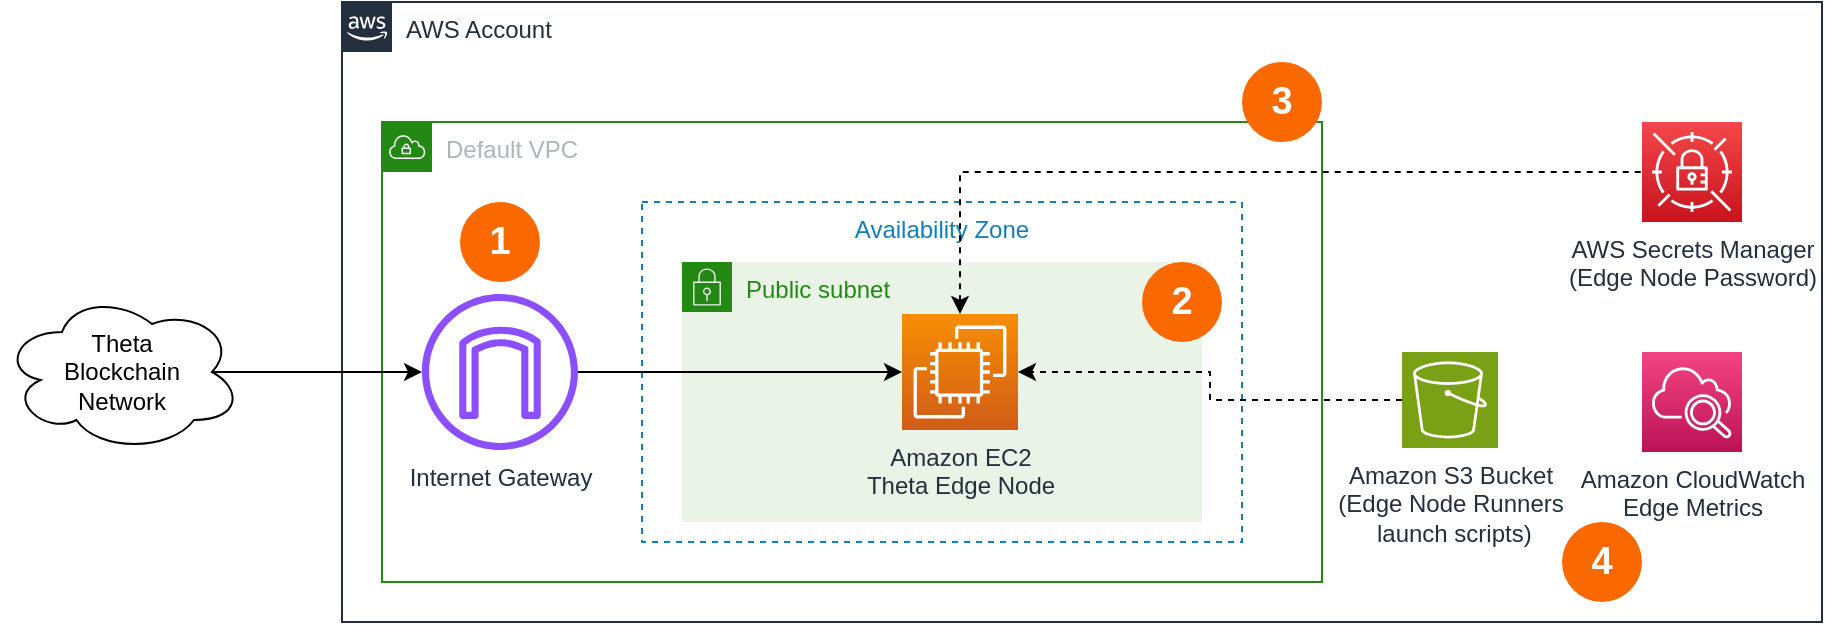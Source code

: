 <mxfile version="24.4.0" type="device" pages="4">
  <diagram id="OsTLVYnn_g9dmaDSzG_E" name="Single node">
    <mxGraphModel dx="1027" dy="921" grid="1" gridSize="10" guides="1" tooltips="1" connect="1" arrows="1" fold="1" page="1" pageScale="1" pageWidth="1654" pageHeight="2336" math="0" shadow="0">
      <root>
        <mxCell id="0" />
        <mxCell id="1" parent="0" />
        <mxCell id="uhTlLHoSNRXsqtgeUAdP-1" value="AWS Account" style="points=[[0,0],[0.25,0],[0.5,0],[0.75,0],[1,0],[1,0.25],[1,0.5],[1,0.75],[1,1],[0.75,1],[0.5,1],[0.25,1],[0,1],[0,0.75],[0,0.5],[0,0.25]];outlineConnect=0;gradientColor=none;html=1;whiteSpace=wrap;fontSize=12;fontStyle=0;container=1;pointerEvents=0;collapsible=0;recursiveResize=0;shape=mxgraph.aws4.group;grIcon=mxgraph.aws4.group_aws_cloud_alt;strokeColor=#232F3E;fillColor=none;verticalAlign=top;align=left;spacingLeft=30;fontColor=#232F3E;dashed=0;" parent="1" vertex="1">
          <mxGeometry x="210" y="80" width="740" height="310" as="geometry" />
        </mxCell>
        <mxCell id="uhTlLHoSNRXsqtgeUAdP-4" value="Default VPC" style="points=[[0,0],[0.25,0],[0.5,0],[0.75,0],[1,0],[1,0.25],[1,0.5],[1,0.75],[1,1],[0.75,1],[0.5,1],[0.25,1],[0,1],[0,0.75],[0,0.5],[0,0.25]];outlineConnect=0;gradientColor=none;html=1;whiteSpace=wrap;fontSize=12;fontStyle=0;container=1;pointerEvents=0;collapsible=0;recursiveResize=0;shape=mxgraph.aws4.group;grIcon=mxgraph.aws4.group_vpc;strokeColor=#248814;fillColor=none;verticalAlign=top;align=left;spacingLeft=30;fontColor=#AAB7B8;dashed=0;" parent="uhTlLHoSNRXsqtgeUAdP-1" vertex="1">
          <mxGeometry x="20" y="60" width="470" height="230" as="geometry" />
        </mxCell>
        <mxCell id="uhTlLHoSNRXsqtgeUAdP-5" value="Availability Zone" style="fillColor=none;strokeColor=#147EBA;dashed=1;verticalAlign=top;fontStyle=0;fontColor=#147EBA;whiteSpace=wrap;html=1;" parent="uhTlLHoSNRXsqtgeUAdP-4" vertex="1">
          <mxGeometry x="130" y="40" width="300" height="170" as="geometry" />
        </mxCell>
        <mxCell id="uhTlLHoSNRXsqtgeUAdP-6" value="Public subnet" style="points=[[0,0],[0.25,0],[0.5,0],[0.75,0],[1,0],[1,0.25],[1,0.5],[1,0.75],[1,1],[0.75,1],[0.5,1],[0.25,1],[0,1],[0,0.75],[0,0.5],[0,0.25]];outlineConnect=0;gradientColor=none;html=1;whiteSpace=wrap;fontSize=12;fontStyle=0;container=1;pointerEvents=0;collapsible=0;recursiveResize=0;shape=mxgraph.aws4.group;grIcon=mxgraph.aws4.group_security_group;grStroke=0;strokeColor=#248814;fillColor=#E9F3E6;verticalAlign=top;align=left;spacingLeft=30;fontColor=#248814;dashed=0;" parent="uhTlLHoSNRXsqtgeUAdP-4" vertex="1">
          <mxGeometry x="150" y="70" width="260" height="130" as="geometry" />
        </mxCell>
        <mxCell id="uhTlLHoSNRXsqtgeUAdP-10" value="Amazon EC2&lt;br&gt;Theta Edge Node" style="sketch=0;points=[[0,0,0],[0.25,0,0],[0.5,0,0],[0.75,0,0],[1,0,0],[0,1,0],[0.25,1,0],[0.5,1,0],[0.75,1,0],[1,1,0],[0,0.25,0],[0,0.5,0],[0,0.75,0],[1,0.25,0],[1,0.5,0],[1,0.75,0]];outlineConnect=0;fontColor=#232F3E;gradientColor=#F78E04;gradientDirection=north;fillColor=#D05C17;strokeColor=#ffffff;dashed=0;verticalLabelPosition=bottom;verticalAlign=top;align=center;html=1;fontSize=12;fontStyle=0;aspect=fixed;shape=mxgraph.aws4.resourceIcon;resIcon=mxgraph.aws4.ec2;" parent="uhTlLHoSNRXsqtgeUAdP-4" vertex="1">
          <mxGeometry x="260" y="96" width="58" height="58" as="geometry" />
        </mxCell>
        <mxCell id="G1kMGk_8-pj_el2kjxeQ-3" value="" style="edgeStyle=orthogonalEdgeStyle;rounded=0;orthogonalLoop=1;jettySize=auto;html=1;" parent="uhTlLHoSNRXsqtgeUAdP-4" source="7-vfY1zSQ_ii2rn2_tMj-1" target="uhTlLHoSNRXsqtgeUAdP-10" edge="1">
          <mxGeometry relative="1" as="geometry" />
        </mxCell>
        <mxCell id="7-vfY1zSQ_ii2rn2_tMj-1" value="Internet Gateway" style="sketch=0;outlineConnect=0;fontColor=#232F3E;gradientColor=none;fillColor=#8C4FFF;strokeColor=none;dashed=0;verticalLabelPosition=bottom;verticalAlign=top;align=center;html=1;fontSize=12;fontStyle=0;aspect=fixed;pointerEvents=1;shape=mxgraph.aws4.internet_gateway;" parent="uhTlLHoSNRXsqtgeUAdP-4" vertex="1">
          <mxGeometry x="20" y="86" width="78" height="78" as="geometry" />
        </mxCell>
        <mxCell id="G1kMGk_8-pj_el2kjxeQ-6" value="&lt;b&gt;1&lt;/b&gt;" style="ellipse;whiteSpace=wrap;html=1;aspect=fixed;fillColor=#fa6800;strokeColor=none;fontColor=#ffffff;gradientColor=none;fontSize=19;" parent="uhTlLHoSNRXsqtgeUAdP-4" vertex="1">
          <mxGeometry x="39" y="40" width="40" height="40" as="geometry" />
        </mxCell>
        <mxCell id="G1kMGk_8-pj_el2kjxeQ-7" value="&lt;b&gt;2&lt;/b&gt;" style="ellipse;whiteSpace=wrap;html=1;aspect=fixed;fillColor=#fa6800;strokeColor=none;fontColor=#ffffff;gradientColor=none;fontSize=19;" parent="uhTlLHoSNRXsqtgeUAdP-4" vertex="1">
          <mxGeometry x="380" y="70" width="40" height="40" as="geometry" />
        </mxCell>
        <mxCell id="uhTlLHoSNRXsqtgeUAdP-14" value="AWS Secrets Manager&lt;br&gt;(Edge Node Password)" style="sketch=0;points=[[0,0,0],[0.25,0,0],[0.5,0,0],[0.75,0,0],[1,0,0],[0,1,0],[0.25,1,0],[0.5,1,0],[0.75,1,0],[1,1,0],[0,0.25,0],[0,0.5,0],[0,0.75,0],[1,0.25,0],[1,0.5,0],[1,0.75,0]];outlineConnect=0;fontColor=#232F3E;gradientColor=#F54749;gradientDirection=north;fillColor=#C7131F;strokeColor=#ffffff;dashed=0;verticalLabelPosition=bottom;verticalAlign=top;align=center;html=1;fontSize=12;fontStyle=0;aspect=fixed;shape=mxgraph.aws4.resourceIcon;resIcon=mxgraph.aws4.secrets_manager;" parent="uhTlLHoSNRXsqtgeUAdP-1" vertex="1">
          <mxGeometry x="650" y="60" width="50" height="50" as="geometry" />
        </mxCell>
        <mxCell id="-6v1-0gV6pTtPKKC56o4-1" value="Amazon CloudWatch&lt;br&gt;Edge Metrics" style="sketch=0;points=[[0,0,0],[0.25,0,0],[0.5,0,0],[0.75,0,0],[1,0,0],[0,1,0],[0.25,1,0],[0.5,1,0],[0.75,1,0],[1,1,0],[0,0.25,0],[0,0.5,0],[0,0.75,0],[1,0.25,0],[1,0.5,0],[1,0.75,0]];points=[[0,0,0],[0.25,0,0],[0.5,0,0],[0.75,0,0],[1,0,0],[0,1,0],[0.25,1,0],[0.5,1,0],[0.75,1,0],[1,1,0],[0,0.25,0],[0,0.5,0],[0,0.75,0],[1,0.25,0],[1,0.5,0],[1,0.75,0]];outlineConnect=0;fontColor=#232F3E;gradientColor=#F34482;gradientDirection=north;fillColor=#BC1356;strokeColor=#ffffff;dashed=0;verticalLabelPosition=bottom;verticalAlign=top;align=center;html=1;fontSize=12;fontStyle=0;aspect=fixed;shape=mxgraph.aws4.resourceIcon;resIcon=mxgraph.aws4.cloudwatch_2;" parent="uhTlLHoSNRXsqtgeUAdP-1" vertex="1">
          <mxGeometry x="650" y="175" width="50" height="50" as="geometry" />
        </mxCell>
        <mxCell id="G1kMGk_8-pj_el2kjxeQ-5" style="edgeStyle=orthogonalEdgeStyle;rounded=0;orthogonalLoop=1;jettySize=auto;html=1;exitX=0.5;exitY=0;exitDx=0;exitDy=0;exitPerimeter=0;entryX=0;entryY=0.5;entryDx=0;entryDy=0;entryPerimeter=0;dashed=1;strokeWidth=1;startArrow=classic;startFill=1;endArrow=none;endFill=0;" parent="uhTlLHoSNRXsqtgeUAdP-1" source="uhTlLHoSNRXsqtgeUAdP-10" target="uhTlLHoSNRXsqtgeUAdP-14" edge="1">
          <mxGeometry relative="1" as="geometry" />
        </mxCell>
        <mxCell id="G1kMGk_8-pj_el2kjxeQ-8" value="&lt;b&gt;3&lt;/b&gt;" style="ellipse;whiteSpace=wrap;html=1;aspect=fixed;fillColor=#fa6800;strokeColor=none;fontColor=#ffffff;gradientColor=none;fontSize=19;" parent="uhTlLHoSNRXsqtgeUAdP-1" vertex="1">
          <mxGeometry x="450" y="30" width="40" height="40" as="geometry" />
        </mxCell>
        <mxCell id="G1kMGk_8-pj_el2kjxeQ-9" value="&lt;b&gt;4&lt;/b&gt;" style="ellipse;whiteSpace=wrap;html=1;aspect=fixed;fillColor=#fa6800;strokeColor=none;fontColor=#ffffff;gradientColor=none;fontSize=19;" parent="uhTlLHoSNRXsqtgeUAdP-1" vertex="1">
          <mxGeometry x="610" y="260" width="40" height="40" as="geometry" />
        </mxCell>
        <mxCell id="DIFYsWHPuHf26GNs4yZb-2" style="edgeStyle=orthogonalEdgeStyle;rounded=0;orthogonalLoop=1;jettySize=auto;html=1;dashed=1;" edge="1" parent="uhTlLHoSNRXsqtgeUAdP-1" source="DIFYsWHPuHf26GNs4yZb-1" target="uhTlLHoSNRXsqtgeUAdP-10">
          <mxGeometry relative="1" as="geometry" />
        </mxCell>
        <mxCell id="DIFYsWHPuHf26GNs4yZb-1" value="Amazon S3 Bucket&lt;div&gt;(Edge Node Runners&lt;/div&gt;&lt;div&gt;&amp;nbsp;launch scripts)&lt;/div&gt;" style="sketch=0;points=[[0,0,0],[0.25,0,0],[0.5,0,0],[0.75,0,0],[1,0,0],[0,1,0],[0.25,1,0],[0.5,1,0],[0.75,1,0],[1,1,0],[0,0.25,0],[0,0.5,0],[0,0.75,0],[1,0.25,0],[1,0.5,0],[1,0.75,0]];outlineConnect=0;fontColor=#232F3E;fillColor=#7AA116;strokeColor=#ffffff;dashed=0;verticalLabelPosition=bottom;verticalAlign=top;align=center;html=1;fontSize=12;fontStyle=0;aspect=fixed;shape=mxgraph.aws4.resourceIcon;resIcon=mxgraph.aws4.s3;" vertex="1" parent="uhTlLHoSNRXsqtgeUAdP-1">
          <mxGeometry x="530" y="175" width="48" height="48" as="geometry" />
        </mxCell>
        <mxCell id="G1kMGk_8-pj_el2kjxeQ-2" style="edgeStyle=orthogonalEdgeStyle;rounded=0;orthogonalLoop=1;jettySize=auto;html=1;exitX=0.875;exitY=0.5;exitDx=0;exitDy=0;exitPerimeter=0;" parent="1" source="uhTlLHoSNRXsqtgeUAdP-19" target="7-vfY1zSQ_ii2rn2_tMj-1" edge="1">
          <mxGeometry relative="1" as="geometry" />
        </mxCell>
        <mxCell id="uhTlLHoSNRXsqtgeUAdP-19" value="Theta&lt;br&gt;Blockchain&lt;br&gt;Network" style="ellipse;shape=cloud;whiteSpace=wrap;html=1;" parent="1" vertex="1">
          <mxGeometry x="40" y="225" width="120" height="80" as="geometry" />
        </mxCell>
      </root>
    </mxGraphModel>
  </diagram>
  <diagram name="HA Nodes" id="NRJ5ctCk9CnkMLK5unU4">
    <mxGraphModel dx="1120" dy="854" grid="1" gridSize="10" guides="1" tooltips="1" connect="1" arrows="1" fold="1" page="1" pageScale="1" pageWidth="1654" pageHeight="2336" math="0" shadow="0">
      <root>
        <mxCell id="0" />
        <mxCell id="1" parent="0" />
        <mxCell id="oZifH6sd_83AdmvJ35uA-1" value="AWS Account" style="points=[[0,0],[0.25,0],[0.5,0],[0.75,0],[1,0],[1,0.25],[1,0.5],[1,0.75],[1,1],[0.75,1],[0.5,1],[0.25,1],[0,1],[0,0.75],[0,0.5],[0,0.25]];outlineConnect=0;gradientColor=none;html=1;whiteSpace=wrap;fontSize=12;fontStyle=0;container=1;pointerEvents=0;collapsible=0;recursiveResize=0;shape=mxgraph.aws4.group;grIcon=mxgraph.aws4.group_aws_cloud_alt;strokeColor=#232F3E;fillColor=none;verticalAlign=top;align=left;spacingLeft=30;fontColor=#232F3E;dashed=0;" parent="1" vertex="1">
          <mxGeometry x="190" y="80" width="870" height="570" as="geometry" />
        </mxCell>
        <mxCell id="oZifH6sd_83AdmvJ35uA-14" value="Self-built and run dApps" style="rounded=0;whiteSpace=wrap;html=1;" parent="oZifH6sd_83AdmvJ35uA-1" vertex="1">
          <mxGeometry x="620" y="291" width="100" height="79" as="geometry" />
        </mxCell>
        <mxCell id="oZifH6sd_83AdmvJ35uA-15" style="edgeStyle=orthogonalEdgeStyle;rounded=0;orthogonalLoop=1;jettySize=auto;html=1;exitX=0;exitY=0.5;exitDx=0;exitDy=0;" parent="oZifH6sd_83AdmvJ35uA-1" source="oZifH6sd_83AdmvJ35uA-14" target="oZifH6sd_83AdmvJ35uA-11" edge="1">
          <mxGeometry relative="1" as="geometry" />
        </mxCell>
        <mxCell id="oZifH6sd_83AdmvJ35uA-6" value="Default VPC" style="points=[[0,0],[0.25,0],[0.5,0],[0.75,0],[1,0],[1,0.25],[1,0.5],[1,0.75],[1,1],[0.75,1],[0.5,1],[0.25,1],[0,1],[0,0.75],[0,0.5],[0,0.25]];outlineConnect=0;gradientColor=none;html=1;whiteSpace=wrap;fontSize=12;fontStyle=0;container=1;pointerEvents=0;collapsible=0;recursiveResize=0;shape=mxgraph.aws4.group;grIcon=mxgraph.aws4.group_vpc;strokeColor=#248814;fillColor=none;verticalAlign=top;align=left;spacingLeft=30;fontColor=#AAB7B8;dashed=0;" parent="oZifH6sd_83AdmvJ35uA-1" vertex="1">
          <mxGeometry x="20" y="60" width="710" height="490" as="geometry" />
        </mxCell>
        <mxCell id="oZifH6sd_83AdmvJ35uA-3" value="Availability Zone" style="fillColor=none;strokeColor=#147EBA;dashed=1;verticalAlign=top;fontStyle=0;fontColor=#147EBA;whiteSpace=wrap;html=1;" parent="oZifH6sd_83AdmvJ35uA-6" vertex="1">
          <mxGeometry x="120" y="40" width="300" height="220" as="geometry" />
        </mxCell>
        <mxCell id="oZifH6sd_83AdmvJ35uA-8" value="Public subnet" style="points=[[0,0],[0.25,0],[0.5,0],[0.75,0],[1,0],[1,0.25],[1,0.5],[1,0.75],[1,1],[0.75,1],[0.5,1],[0.25,1],[0,1],[0,0.75],[0,0.5],[0,0.25]];outlineConnect=0;gradientColor=none;html=1;whiteSpace=wrap;fontSize=12;fontStyle=0;container=1;pointerEvents=0;collapsible=0;recursiveResize=0;shape=mxgraph.aws4.group;grIcon=mxgraph.aws4.group_security_group;grStroke=0;strokeColor=#248814;fillColor=#E9F3E6;verticalAlign=top;align=left;spacingLeft=30;fontColor=#248814;dashed=0;" parent="oZifH6sd_83AdmvJ35uA-6" vertex="1">
          <mxGeometry x="140" y="70" width="260" height="180" as="geometry" />
        </mxCell>
        <mxCell id="oZifH6sd_83AdmvJ35uA-9" value="Availability Zone" style="fillColor=none;strokeColor=#147EBA;dashed=1;verticalAlign=top;fontStyle=0;fontColor=#147EBA;whiteSpace=wrap;html=1;" parent="oZifH6sd_83AdmvJ35uA-6" vertex="1">
          <mxGeometry x="120" y="280" width="300" height="190" as="geometry" />
        </mxCell>
        <mxCell id="oZifH6sd_83AdmvJ35uA-10" value="Public subnet" style="points=[[0,0],[0.25,0],[0.5,0],[0.75,0],[1,0],[1,0.25],[1,0.5],[1,0.75],[1,1],[0.75,1],[0.5,1],[0.25,1],[0,1],[0,0.75],[0,0.5],[0,0.25]];outlineConnect=0;gradientColor=none;html=1;whiteSpace=wrap;fontSize=12;fontStyle=0;container=1;pointerEvents=0;collapsible=0;recursiveResize=0;shape=mxgraph.aws4.group;grIcon=mxgraph.aws4.group_security_group;grStroke=0;strokeColor=#248814;fillColor=#E9F3E6;verticalAlign=top;align=left;spacingLeft=30;fontColor=#248814;dashed=0;" parent="oZifH6sd_83AdmvJ35uA-6" vertex="1">
          <mxGeometry x="140" y="310" width="260" height="150" as="geometry" />
        </mxCell>
        <mxCell id="oZifH6sd_83AdmvJ35uA-4" value="Auto Scaling group" style="points=[[0,0],[0.25,0],[0.5,0],[0.75,0],[1,0],[1,0.25],[1,0.5],[1,0.75],[1,1],[0.75,1],[0.5,1],[0.25,1],[0,1],[0,0.75],[0,0.5],[0,0.25]];outlineConnect=0;gradientColor=none;html=1;whiteSpace=wrap;fontSize=12;fontStyle=0;container=1;pointerEvents=0;collapsible=0;recursiveResize=0;shape=mxgraph.aws4.groupCenter;grIcon=mxgraph.aws4.group_auto_scaling_group;grStroke=1;strokeColor=#D86613;fillColor=none;verticalAlign=top;align=center;fontColor=#D86613;dashed=1;spacingTop=25;" parent="oZifH6sd_83AdmvJ35uA-6" vertex="1">
          <mxGeometry x="170" y="100" width="200" height="350" as="geometry" />
        </mxCell>
        <mxCell id="oZifH6sd_83AdmvJ35uA-13" value="Amazon EC2&lt;br&gt;Solana Node" style="sketch=0;points=[[0,0,0],[0.25,0,0],[0.5,0,0],[0.75,0,0],[1,0,0],[0,1,0],[0.25,1,0],[0.5,1,0],[0.75,1,0],[1,1,0],[0,0.25,0],[0,0.5,0],[0,0.75,0],[1,0.25,0],[1,0.5,0],[1,0.75,0]];outlineConnect=0;fontColor=#232F3E;gradientColor=#F78E04;gradientDirection=north;fillColor=#D05C17;strokeColor=#ffffff;dashed=0;verticalLabelPosition=bottom;verticalAlign=top;align=center;html=1;fontSize=12;fontStyle=0;aspect=fixed;shape=mxgraph.aws4.resourceIcon;resIcon=mxgraph.aws4.ec2;" parent="oZifH6sd_83AdmvJ35uA-4" vertex="1">
          <mxGeometry x="71" y="56" width="58" height="58" as="geometry" />
        </mxCell>
        <mxCell id="oZifH6sd_83AdmvJ35uA-12" value="Amazon EC2&lt;br&gt;Solana Node" style="sketch=0;points=[[0,0,0],[0.25,0,0],[0.5,0,0],[0.75,0,0],[1,0,0],[0,1,0],[0.25,1,0],[0.5,1,0],[0.75,1,0],[1,1,0],[0,0.25,0],[0,0.5,0],[0,0.75,0],[1,0.25,0],[1,0.5,0],[1,0.75,0]];outlineConnect=0;fontColor=#232F3E;gradientColor=#F78E04;gradientDirection=north;fillColor=#D05C17;strokeColor=#ffffff;dashed=0;verticalLabelPosition=bottom;verticalAlign=top;align=center;html=1;fontSize=12;fontStyle=0;aspect=fixed;shape=mxgraph.aws4.resourceIcon;resIcon=mxgraph.aws4.ec2;" parent="oZifH6sd_83AdmvJ35uA-6" vertex="1">
          <mxGeometry x="241" y="346" width="58" height="58" as="geometry" />
        </mxCell>
        <mxCell id="oZifH6sd_83AdmvJ35uA-25" value="" style="edgeStyle=orthogonalEdgeStyle;rounded=0;orthogonalLoop=1;jettySize=auto;html=1;" parent="oZifH6sd_83AdmvJ35uA-6" source="oZifH6sd_83AdmvJ35uA-11" target="oZifH6sd_83AdmvJ35uA-4" edge="1">
          <mxGeometry relative="1" as="geometry">
            <mxPoint x="509" y="151.999" as="targetPoint" />
            <Array as="points">
              <mxPoint x="430" y="271" />
              <mxPoint x="430" y="271" />
            </Array>
          </mxGeometry>
        </mxCell>
        <mxCell id="oZifH6sd_83AdmvJ35uA-11" value="Application Load&lt;br&gt;Balancer &lt;br&gt;for JSON RPC" style="sketch=0;outlineConnect=0;fontColor=#232F3E;gradientColor=none;fillColor=#4D27AA;strokeColor=none;dashed=0;verticalLabelPosition=bottom;verticalAlign=top;align=center;html=1;fontSize=12;fontStyle=0;aspect=fixed;pointerEvents=1;shape=mxgraph.aws4.application_load_balancer;" parent="oZifH6sd_83AdmvJ35uA-6" vertex="1">
          <mxGeometry x="470" y="232" width="78" height="78" as="geometry" />
        </mxCell>
        <mxCell id="nOD8lqia6GRk6c45FBgn-2" value="" style="edgeStyle=orthogonalEdgeStyle;rounded=0;orthogonalLoop=1;jettySize=auto;html=1;entryX=0;entryY=0.5;entryDx=0;entryDy=0;entryPerimeter=0;" parent="oZifH6sd_83AdmvJ35uA-6" source="R0HablIHEPzWSXgnfMjP-1" target="oZifH6sd_83AdmvJ35uA-12" edge="1">
          <mxGeometry relative="1" as="geometry">
            <Array as="points">
              <mxPoint x="130" y="271" />
              <mxPoint x="130" y="375" />
            </Array>
          </mxGeometry>
        </mxCell>
        <mxCell id="R0HablIHEPzWSXgnfMjP-1" value="Internet Gateway" style="sketch=0;outlineConnect=0;fontColor=#232F3E;gradientColor=none;fillColor=#8C4FFF;strokeColor=none;dashed=0;verticalLabelPosition=bottom;verticalAlign=top;align=center;html=1;fontSize=12;fontStyle=0;aspect=fixed;pointerEvents=1;shape=mxgraph.aws4.internet_gateway;" parent="oZifH6sd_83AdmvJ35uA-6" vertex="1">
          <mxGeometry x="20" y="232" width="78" height="78" as="geometry" />
        </mxCell>
        <mxCell id="nOD8lqia6GRk6c45FBgn-3" value="" style="edgeStyle=orthogonalEdgeStyle;rounded=0;orthogonalLoop=1;jettySize=auto;html=1;entryX=0;entryY=0.5;entryDx=0;entryDy=0;entryPerimeter=0;" parent="oZifH6sd_83AdmvJ35uA-6" source="R0HablIHEPzWSXgnfMjP-1" target="oZifH6sd_83AdmvJ35uA-13" edge="1">
          <mxGeometry relative="1" as="geometry">
            <mxPoint x="108" y="281" as="sourcePoint" />
            <mxPoint x="251" y="385" as="targetPoint" />
            <Array as="points">
              <mxPoint x="130" y="271" />
              <mxPoint x="130" y="185" />
            </Array>
          </mxGeometry>
        </mxCell>
        <mxCell id="6U5owluWiNJCOrJDzXMc-1" value="&lt;b&gt;1&lt;/b&gt;" style="ellipse;whiteSpace=wrap;html=1;aspect=fixed;fillColor=#fa6800;strokeColor=none;fontColor=#ffffff;gradientColor=none;fontSize=19;" parent="oZifH6sd_83AdmvJ35uA-6" vertex="1">
          <mxGeometry x="39" y="170" width="40" height="40" as="geometry" />
        </mxCell>
        <mxCell id="6U5owluWiNJCOrJDzXMc-2" value="&lt;b&gt;2&lt;/b&gt;" style="ellipse;whiteSpace=wrap;html=1;aspect=fixed;fillColor=#fa6800;strokeColor=none;fontColor=#ffffff;gradientColor=none;fontSize=19;" parent="oZifH6sd_83AdmvJ35uA-6" vertex="1">
          <mxGeometry x="430" y="210" width="40" height="40" as="geometry" />
        </mxCell>
        <mxCell id="6U5owluWiNJCOrJDzXMc-3" value="&lt;b&gt;3&lt;/b&gt;" style="ellipse;whiteSpace=wrap;html=1;aspect=fixed;fillColor=#fa6800;strokeColor=none;fontColor=#ffffff;gradientColor=none;fontSize=19;" parent="oZifH6sd_83AdmvJ35uA-6" vertex="1">
          <mxGeometry x="530" y="130" width="40" height="40" as="geometry" />
        </mxCell>
        <mxCell id="oZifH6sd_83AdmvJ35uA-26" value="AWS Secrets Manager" style="sketch=0;points=[[0,0,0],[0.25,0,0],[0.5,0,0],[0.75,0,0],[1,0,0],[0,1,0],[0.25,1,0],[0.5,1,0],[0.75,1,0],[1,1,0],[0,0.25,0],[0,0.5,0],[0,0.75,0],[1,0.25,0],[1,0.5,0],[1,0.75,0]];outlineConnect=0;fontColor=#232F3E;gradientColor=#F54749;gradientDirection=north;fillColor=#C7131F;strokeColor=#ffffff;dashed=0;verticalLabelPosition=bottom;verticalAlign=top;align=center;html=1;fontSize=12;fontStyle=0;aspect=fixed;shape=mxgraph.aws4.resourceIcon;resIcon=mxgraph.aws4.secrets_manager;" parent="oZifH6sd_83AdmvJ35uA-1" vertex="1">
          <mxGeometry x="780" y="220" width="50" height="50" as="geometry" />
        </mxCell>
        <mxCell id="oZifH6sd_83AdmvJ35uA-28" style="edgeStyle=orthogonalEdgeStyle;rounded=0;orthogonalLoop=1;jettySize=auto;html=1;exitX=1;exitY=0.5;exitDx=0;exitDy=0;exitPerimeter=0;entryX=0;entryY=0.5;entryDx=0;entryDy=0;entryPerimeter=0;dashed=1;strokeWidth=2;" parent="oZifH6sd_83AdmvJ35uA-1" source="oZifH6sd_83AdmvJ35uA-12" target="oZifH6sd_83AdmvJ35uA-26" edge="1">
          <mxGeometry relative="1" as="geometry">
            <Array as="points">
              <mxPoint x="360" y="435" />
              <mxPoint x="360" y="245" />
            </Array>
          </mxGeometry>
        </mxCell>
        <mxCell id="oZifH6sd_83AdmvJ35uA-29" style="edgeStyle=orthogonalEdgeStyle;rounded=0;orthogonalLoop=1;jettySize=auto;html=1;exitX=1;exitY=0.5;exitDx=0;exitDy=0;exitPerimeter=0;entryX=0;entryY=0.5;entryDx=0;entryDy=0;entryPerimeter=0;dashed=1;strokeWidth=2;" parent="oZifH6sd_83AdmvJ35uA-1" source="oZifH6sd_83AdmvJ35uA-13" target="oZifH6sd_83AdmvJ35uA-26" edge="1">
          <mxGeometry relative="1" as="geometry">
            <Array as="points">
              <mxPoint x="410" y="245" />
              <mxPoint x="410" y="245" />
            </Array>
          </mxGeometry>
        </mxCell>
        <mxCell id="KWwGxei-VI_4HALRaNO_-1" value="Amazon CloudWatch&lt;br&gt;Solana Metrics" style="sketch=0;points=[[0,0,0],[0.25,0,0],[0.5,0,0],[0.75,0,0],[1,0,0],[0,1,0],[0.25,1,0],[0.5,1,0],[0.75,1,0],[1,1,0],[0,0.25,0],[0,0.5,0],[0,0.75,0],[1,0.25,0],[1,0.5,0],[1,0.75,0]];points=[[0,0,0],[0.25,0,0],[0.5,0,0],[0.75,0,0],[1,0,0],[0,1,0],[0.25,1,0],[0.5,1,0],[0.75,1,0],[1,1,0],[0,0.25,0],[0,0.5,0],[0,0.75,0],[1,0.25,0],[1,0.5,0],[1,0.75,0]];outlineConnect=0;fontColor=#232F3E;gradientColor=#F34482;gradientDirection=north;fillColor=#BC1356;strokeColor=#ffffff;dashed=0;verticalLabelPosition=bottom;verticalAlign=top;align=center;html=1;fontSize=12;fontStyle=0;aspect=fixed;shape=mxgraph.aws4.resourceIcon;resIcon=mxgraph.aws4.cloudwatch_2;" parent="oZifH6sd_83AdmvJ35uA-1" vertex="1">
          <mxGeometry x="780" y="100" width="50" height="50" as="geometry" />
        </mxCell>
        <mxCell id="6U5owluWiNJCOrJDzXMc-4" value="&lt;b&gt;4&lt;/b&gt;" style="ellipse;whiteSpace=wrap;html=1;aspect=fixed;fillColor=#fa6800;strokeColor=none;fontColor=#ffffff;gradientColor=none;fontSize=19;" parent="oZifH6sd_83AdmvJ35uA-1" vertex="1">
          <mxGeometry x="785" y="30" width="40" height="40" as="geometry" />
        </mxCell>
        <mxCell id="nOD8lqia6GRk6c45FBgn-1" style="edgeStyle=orthogonalEdgeStyle;rounded=0;orthogonalLoop=1;jettySize=auto;html=1;exitX=0.875;exitY=0.5;exitDx=0;exitDy=0;exitPerimeter=0;" parent="1" source="oZifH6sd_83AdmvJ35uA-17" target="R0HablIHEPzWSXgnfMjP-1" edge="1">
          <mxGeometry relative="1" as="geometry" />
        </mxCell>
        <mxCell id="oZifH6sd_83AdmvJ35uA-17" value="Solana&lt;br&gt;Blockchain&lt;br&gt;Network" style="ellipse;shape=cloud;whiteSpace=wrap;html=1;" parent="1" vertex="1">
          <mxGeometry x="60" y="371" width="120" height="80" as="geometry" />
        </mxCell>
      </root>
    </mxGraphModel>
  </diagram>
  <diagram id="yu7jIE2QPvkl13Fg7-NQ" name="Single Node No Numbers">
    <mxGraphModel dx="1120" dy="854" grid="1" gridSize="10" guides="1" tooltips="1" connect="1" arrows="1" fold="1" page="1" pageScale="1" pageWidth="1654" pageHeight="2336" math="0" shadow="0">
      <root>
        <mxCell id="0" />
        <mxCell id="1" parent="0" />
        <mxCell id="ttE1R_KNDiPAh0JYZ-s9-1" value="AWS Account" style="points=[[0,0],[0.25,0],[0.5,0],[0.75,0],[1,0],[1,0.25],[1,0.5],[1,0.75],[1,1],[0.75,1],[0.5,1],[0.25,1],[0,1],[0,0.75],[0,0.5],[0,0.25]];outlineConnect=0;gradientColor=none;html=1;whiteSpace=wrap;fontSize=12;fontStyle=0;container=1;pointerEvents=0;collapsible=0;recursiveResize=0;shape=mxgraph.aws4.group;grIcon=mxgraph.aws4.group_aws_cloud_alt;strokeColor=#232F3E;fillColor=none;verticalAlign=top;align=left;spacingLeft=30;fontColor=#232F3E;dashed=0;" vertex="1" parent="1">
          <mxGeometry x="210" y="80" width="740" height="310" as="geometry" />
        </mxCell>
        <mxCell id="ttE1R_KNDiPAh0JYZ-s9-2" value="Default VPC" style="points=[[0,0],[0.25,0],[0.5,0],[0.75,0],[1,0],[1,0.25],[1,0.5],[1,0.75],[1,1],[0.75,1],[0.5,1],[0.25,1],[0,1],[0,0.75],[0,0.5],[0,0.25]];outlineConnect=0;gradientColor=none;html=1;whiteSpace=wrap;fontSize=12;fontStyle=0;container=1;pointerEvents=0;collapsible=0;recursiveResize=0;shape=mxgraph.aws4.group;grIcon=mxgraph.aws4.group_vpc;strokeColor=#248814;fillColor=none;verticalAlign=top;align=left;spacingLeft=30;fontColor=#AAB7B8;dashed=0;" vertex="1" parent="ttE1R_KNDiPAh0JYZ-s9-1">
          <mxGeometry x="20" y="60" width="570" height="230" as="geometry" />
        </mxCell>
        <mxCell id="ttE1R_KNDiPAh0JYZ-s9-3" value="Availability Zone" style="fillColor=none;strokeColor=#147EBA;dashed=1;verticalAlign=top;fontStyle=0;fontColor=#147EBA;whiteSpace=wrap;html=1;" vertex="1" parent="ttE1R_KNDiPAh0JYZ-s9-2">
          <mxGeometry x="130" y="40" width="300" height="170" as="geometry" />
        </mxCell>
        <mxCell id="ttE1R_KNDiPAh0JYZ-s9-4" value="Public subnet" style="points=[[0,0],[0.25,0],[0.5,0],[0.75,0],[1,0],[1,0.25],[1,0.5],[1,0.75],[1,1],[0.75,1],[0.5,1],[0.25,1],[0,1],[0,0.75],[0,0.5],[0,0.25]];outlineConnect=0;gradientColor=none;html=1;whiteSpace=wrap;fontSize=12;fontStyle=0;container=1;pointerEvents=0;collapsible=0;recursiveResize=0;shape=mxgraph.aws4.group;grIcon=mxgraph.aws4.group_security_group;grStroke=0;strokeColor=#248814;fillColor=#E9F3E6;verticalAlign=top;align=left;spacingLeft=30;fontColor=#248814;dashed=0;" vertex="1" parent="ttE1R_KNDiPAh0JYZ-s9-2">
          <mxGeometry x="150" y="70" width="260" height="130" as="geometry" />
        </mxCell>
        <mxCell id="ttE1R_KNDiPAh0JYZ-s9-5" style="edgeStyle=orthogonalEdgeStyle;rounded=0;orthogonalLoop=1;jettySize=auto;html=1;exitX=1;exitY=0.5;exitDx=0;exitDy=0;exitPerimeter=0;entryX=0;entryY=0.5;entryDx=0;entryDy=0;" edge="1" parent="ttE1R_KNDiPAh0JYZ-s9-2" source="ttE1R_KNDiPAh0JYZ-s9-6" target="ttE1R_KNDiPAh0JYZ-s9-9">
          <mxGeometry relative="1" as="geometry" />
        </mxCell>
        <mxCell id="ttE1R_KNDiPAh0JYZ-s9-6" value="Amazon EC2&lt;br&gt;Solana Node" style="sketch=0;points=[[0,0,0],[0.25,0,0],[0.5,0,0],[0.75,0,0],[1,0,0],[0,1,0],[0.25,1,0],[0.5,1,0],[0.75,1,0],[1,1,0],[0,0.25,0],[0,0.5,0],[0,0.75,0],[1,0.25,0],[1,0.5,0],[1,0.75,0]];outlineConnect=0;fontColor=#232F3E;gradientColor=#F78E04;gradientDirection=north;fillColor=#D05C17;strokeColor=#ffffff;dashed=0;verticalLabelPosition=bottom;verticalAlign=top;align=center;html=1;fontSize=12;fontStyle=0;aspect=fixed;shape=mxgraph.aws4.resourceIcon;resIcon=mxgraph.aws4.ec2;" vertex="1" parent="ttE1R_KNDiPAh0JYZ-s9-2">
          <mxGeometry x="260" y="96" width="58" height="58" as="geometry" />
        </mxCell>
        <mxCell id="ttE1R_KNDiPAh0JYZ-s9-7" value="" style="edgeStyle=orthogonalEdgeStyle;rounded=0;orthogonalLoop=1;jettySize=auto;html=1;" edge="1" parent="ttE1R_KNDiPAh0JYZ-s9-2" source="ttE1R_KNDiPAh0JYZ-s9-8" target="ttE1R_KNDiPAh0JYZ-s9-6">
          <mxGeometry relative="1" as="geometry" />
        </mxCell>
        <mxCell id="ttE1R_KNDiPAh0JYZ-s9-8" value="Internet Gateway" style="sketch=0;outlineConnect=0;fontColor=#232F3E;gradientColor=none;fillColor=#8C4FFF;strokeColor=none;dashed=0;verticalLabelPosition=bottom;verticalAlign=top;align=center;html=1;fontSize=12;fontStyle=0;aspect=fixed;pointerEvents=1;shape=mxgraph.aws4.internet_gateway;" vertex="1" parent="ttE1R_KNDiPAh0JYZ-s9-2">
          <mxGeometry x="20" y="86" width="78" height="78" as="geometry" />
        </mxCell>
        <mxCell id="ttE1R_KNDiPAh0JYZ-s9-9" value="Self-built and run dApps" style="rounded=0;whiteSpace=wrap;html=1;" vertex="1" parent="ttE1R_KNDiPAh0JYZ-s9-2">
          <mxGeometry x="460" y="86" width="100" height="79" as="geometry" />
        </mxCell>
        <mxCell id="ttE1R_KNDiPAh0JYZ-s9-12" value="AWS Secrets Manager" style="sketch=0;points=[[0,0,0],[0.25,0,0],[0.5,0,0],[0.75,0,0],[1,0,0],[0,1,0],[0.25,1,0],[0.5,1,0],[0.75,1,0],[1,1,0],[0,0.25,0],[0,0.5,0],[0,0.75,0],[1,0.25,0],[1,0.5,0],[1,0.75,0]];outlineConnect=0;fontColor=#232F3E;gradientColor=#F54749;gradientDirection=north;fillColor=#C7131F;strokeColor=#ffffff;dashed=0;verticalLabelPosition=bottom;verticalAlign=top;align=center;html=1;fontSize=12;fontStyle=0;aspect=fixed;shape=mxgraph.aws4.resourceIcon;resIcon=mxgraph.aws4.secrets_manager;" vertex="1" parent="ttE1R_KNDiPAh0JYZ-s9-1">
          <mxGeometry x="650" y="60" width="50" height="50" as="geometry" />
        </mxCell>
        <mxCell id="ttE1R_KNDiPAh0JYZ-s9-13" value="Amazon CloudWatch&lt;br&gt;Solana Metrics" style="sketch=0;points=[[0,0,0],[0.25,0,0],[0.5,0,0],[0.75,0,0],[1,0,0],[0,1,0],[0.25,1,0],[0.5,1,0],[0.75,1,0],[1,1,0],[0,0.25,0],[0,0.5,0],[0,0.75,0],[1,0.25,0],[1,0.5,0],[1,0.75,0]];points=[[0,0,0],[0.25,0,0],[0.5,0,0],[0.75,0,0],[1,0,0],[0,1,0],[0.25,1,0],[0.5,1,0],[0.75,1,0],[1,1,0],[0,0.25,0],[0,0.5,0],[0,0.75,0],[1,0.25,0],[1,0.5,0],[1,0.75,0]];outlineConnect=0;fontColor=#232F3E;gradientColor=#F34482;gradientDirection=north;fillColor=#BC1356;strokeColor=#ffffff;dashed=0;verticalLabelPosition=bottom;verticalAlign=top;align=center;html=1;fontSize=12;fontStyle=0;aspect=fixed;shape=mxgraph.aws4.resourceIcon;resIcon=mxgraph.aws4.cloudwatch_2;" vertex="1" parent="ttE1R_KNDiPAh0JYZ-s9-1">
          <mxGeometry x="650" y="175" width="50" height="50" as="geometry" />
        </mxCell>
        <mxCell id="ttE1R_KNDiPAh0JYZ-s9-14" style="edgeStyle=orthogonalEdgeStyle;rounded=0;orthogonalLoop=1;jettySize=auto;html=1;exitX=0.5;exitY=0;exitDx=0;exitDy=0;exitPerimeter=0;entryX=0;entryY=0.5;entryDx=0;entryDy=0;entryPerimeter=0;dashed=1;strokeWidth=2;" edge="1" parent="ttE1R_KNDiPAh0JYZ-s9-1" source="ttE1R_KNDiPAh0JYZ-s9-6" target="ttE1R_KNDiPAh0JYZ-s9-12">
          <mxGeometry relative="1" as="geometry" />
        </mxCell>
        <mxCell id="ttE1R_KNDiPAh0JYZ-s9-17" style="edgeStyle=orthogonalEdgeStyle;rounded=0;orthogonalLoop=1;jettySize=auto;html=1;exitX=0.875;exitY=0.5;exitDx=0;exitDy=0;exitPerimeter=0;" edge="1" parent="1" source="ttE1R_KNDiPAh0JYZ-s9-18" target="ttE1R_KNDiPAh0JYZ-s9-8">
          <mxGeometry relative="1" as="geometry" />
        </mxCell>
        <mxCell id="ttE1R_KNDiPAh0JYZ-s9-18" value="Solana&lt;br&gt;Blockchain&lt;br&gt;Network" style="ellipse;shape=cloud;whiteSpace=wrap;html=1;" vertex="1" parent="1">
          <mxGeometry x="40" y="225" width="120" height="80" as="geometry" />
        </mxCell>
      </root>
    </mxGraphModel>
  </diagram>
  <diagram id="5CxX-KEvAAoUtWNWhSCy" name="HA Nodes No Numbers">
    <mxGraphModel dx="1120" dy="854" grid="1" gridSize="10" guides="1" tooltips="1" connect="1" arrows="1" fold="1" page="1" pageScale="1" pageWidth="1654" pageHeight="2336" math="0" shadow="0">
      <root>
        <mxCell id="0" />
        <mxCell id="1" parent="0" />
        <mxCell id="cXs7DxBAb_xi0hy3EaJA-1" value="AWS Account" style="points=[[0,0],[0.25,0],[0.5,0],[0.75,0],[1,0],[1,0.25],[1,0.5],[1,0.75],[1,1],[0.75,1],[0.5,1],[0.25,1],[0,1],[0,0.75],[0,0.5],[0,0.25]];outlineConnect=0;gradientColor=none;html=1;whiteSpace=wrap;fontSize=12;fontStyle=0;container=1;pointerEvents=0;collapsible=0;recursiveResize=0;shape=mxgraph.aws4.group;grIcon=mxgraph.aws4.group_aws_cloud_alt;strokeColor=#232F3E;fillColor=none;verticalAlign=top;align=left;spacingLeft=30;fontColor=#232F3E;dashed=0;" vertex="1" parent="1">
          <mxGeometry x="190" y="80" width="870" height="570" as="geometry" />
        </mxCell>
        <mxCell id="cXs7DxBAb_xi0hy3EaJA-2" value="Self-built and run dApps" style="rounded=0;whiteSpace=wrap;html=1;" vertex="1" parent="cXs7DxBAb_xi0hy3EaJA-1">
          <mxGeometry x="620" y="291" width="100" height="79" as="geometry" />
        </mxCell>
        <mxCell id="cXs7DxBAb_xi0hy3EaJA-3" style="edgeStyle=orthogonalEdgeStyle;rounded=0;orthogonalLoop=1;jettySize=auto;html=1;exitX=0;exitY=0.5;exitDx=0;exitDy=0;" edge="1" parent="cXs7DxBAb_xi0hy3EaJA-1" source="cXs7DxBAb_xi0hy3EaJA-2" target="cXs7DxBAb_xi0hy3EaJA-13">
          <mxGeometry relative="1" as="geometry" />
        </mxCell>
        <mxCell id="cXs7DxBAb_xi0hy3EaJA-4" value="Default VPC" style="points=[[0,0],[0.25,0],[0.5,0],[0.75,0],[1,0],[1,0.25],[1,0.5],[1,0.75],[1,1],[0.75,1],[0.5,1],[0.25,1],[0,1],[0,0.75],[0,0.5],[0,0.25]];outlineConnect=0;gradientColor=none;html=1;whiteSpace=wrap;fontSize=12;fontStyle=0;container=1;pointerEvents=0;collapsible=0;recursiveResize=0;shape=mxgraph.aws4.group;grIcon=mxgraph.aws4.group_vpc;strokeColor=#248814;fillColor=none;verticalAlign=top;align=left;spacingLeft=30;fontColor=#AAB7B8;dashed=0;" vertex="1" parent="cXs7DxBAb_xi0hy3EaJA-1">
          <mxGeometry x="20" y="60" width="710" height="490" as="geometry" />
        </mxCell>
        <mxCell id="cXs7DxBAb_xi0hy3EaJA-5" value="Availability Zone" style="fillColor=none;strokeColor=#147EBA;dashed=1;verticalAlign=top;fontStyle=0;fontColor=#147EBA;whiteSpace=wrap;html=1;" vertex="1" parent="cXs7DxBAb_xi0hy3EaJA-4">
          <mxGeometry x="120" y="40" width="300" height="220" as="geometry" />
        </mxCell>
        <mxCell id="cXs7DxBAb_xi0hy3EaJA-6" value="Public subnet" style="points=[[0,0],[0.25,0],[0.5,0],[0.75,0],[1,0],[1,0.25],[1,0.5],[1,0.75],[1,1],[0.75,1],[0.5,1],[0.25,1],[0,1],[0,0.75],[0,0.5],[0,0.25]];outlineConnect=0;gradientColor=none;html=1;whiteSpace=wrap;fontSize=12;fontStyle=0;container=1;pointerEvents=0;collapsible=0;recursiveResize=0;shape=mxgraph.aws4.group;grIcon=mxgraph.aws4.group_security_group;grStroke=0;strokeColor=#248814;fillColor=#E9F3E6;verticalAlign=top;align=left;spacingLeft=30;fontColor=#248814;dashed=0;" vertex="1" parent="cXs7DxBAb_xi0hy3EaJA-4">
          <mxGeometry x="140" y="70" width="260" height="180" as="geometry" />
        </mxCell>
        <mxCell id="cXs7DxBAb_xi0hy3EaJA-7" value="Availability Zone" style="fillColor=none;strokeColor=#147EBA;dashed=1;verticalAlign=top;fontStyle=0;fontColor=#147EBA;whiteSpace=wrap;html=1;" vertex="1" parent="cXs7DxBAb_xi0hy3EaJA-4">
          <mxGeometry x="120" y="280" width="300" height="190" as="geometry" />
        </mxCell>
        <mxCell id="cXs7DxBAb_xi0hy3EaJA-8" value="Public subnet" style="points=[[0,0],[0.25,0],[0.5,0],[0.75,0],[1,0],[1,0.25],[1,0.5],[1,0.75],[1,1],[0.75,1],[0.5,1],[0.25,1],[0,1],[0,0.75],[0,0.5],[0,0.25]];outlineConnect=0;gradientColor=none;html=1;whiteSpace=wrap;fontSize=12;fontStyle=0;container=1;pointerEvents=0;collapsible=0;recursiveResize=0;shape=mxgraph.aws4.group;grIcon=mxgraph.aws4.group_security_group;grStroke=0;strokeColor=#248814;fillColor=#E9F3E6;verticalAlign=top;align=left;spacingLeft=30;fontColor=#248814;dashed=0;" vertex="1" parent="cXs7DxBAb_xi0hy3EaJA-4">
          <mxGeometry x="140" y="310" width="260" height="150" as="geometry" />
        </mxCell>
        <mxCell id="cXs7DxBAb_xi0hy3EaJA-9" value="Auto Scaling group" style="points=[[0,0],[0.25,0],[0.5,0],[0.75,0],[1,0],[1,0.25],[1,0.5],[1,0.75],[1,1],[0.75,1],[0.5,1],[0.25,1],[0,1],[0,0.75],[0,0.5],[0,0.25]];outlineConnect=0;gradientColor=none;html=1;whiteSpace=wrap;fontSize=12;fontStyle=0;container=1;pointerEvents=0;collapsible=0;recursiveResize=0;shape=mxgraph.aws4.groupCenter;grIcon=mxgraph.aws4.group_auto_scaling_group;grStroke=1;strokeColor=#D86613;fillColor=none;verticalAlign=top;align=center;fontColor=#D86613;dashed=1;spacingTop=25;" vertex="1" parent="cXs7DxBAb_xi0hy3EaJA-4">
          <mxGeometry x="170" y="100" width="200" height="350" as="geometry" />
        </mxCell>
        <mxCell id="cXs7DxBAb_xi0hy3EaJA-10" value="Amazon EC2&lt;br&gt;Solana Node" style="sketch=0;points=[[0,0,0],[0.25,0,0],[0.5,0,0],[0.75,0,0],[1,0,0],[0,1,0],[0.25,1,0],[0.5,1,0],[0.75,1,0],[1,1,0],[0,0.25,0],[0,0.5,0],[0,0.75,0],[1,0.25,0],[1,0.5,0],[1,0.75,0]];outlineConnect=0;fontColor=#232F3E;gradientColor=#F78E04;gradientDirection=north;fillColor=#D05C17;strokeColor=#ffffff;dashed=0;verticalLabelPosition=bottom;verticalAlign=top;align=center;html=1;fontSize=12;fontStyle=0;aspect=fixed;shape=mxgraph.aws4.resourceIcon;resIcon=mxgraph.aws4.ec2;" vertex="1" parent="cXs7DxBAb_xi0hy3EaJA-9">
          <mxGeometry x="71" y="56" width="58" height="58" as="geometry" />
        </mxCell>
        <mxCell id="cXs7DxBAb_xi0hy3EaJA-11" value="Amazon EC2&lt;br&gt;Solana Node" style="sketch=0;points=[[0,0,0],[0.25,0,0],[0.5,0,0],[0.75,0,0],[1,0,0],[0,1,0],[0.25,1,0],[0.5,1,0],[0.75,1,0],[1,1,0],[0,0.25,0],[0,0.5,0],[0,0.75,0],[1,0.25,0],[1,0.5,0],[1,0.75,0]];outlineConnect=0;fontColor=#232F3E;gradientColor=#F78E04;gradientDirection=north;fillColor=#D05C17;strokeColor=#ffffff;dashed=0;verticalLabelPosition=bottom;verticalAlign=top;align=center;html=1;fontSize=12;fontStyle=0;aspect=fixed;shape=mxgraph.aws4.resourceIcon;resIcon=mxgraph.aws4.ec2;" vertex="1" parent="cXs7DxBAb_xi0hy3EaJA-4">
          <mxGeometry x="241" y="346" width="58" height="58" as="geometry" />
        </mxCell>
        <mxCell id="cXs7DxBAb_xi0hy3EaJA-12" value="" style="edgeStyle=orthogonalEdgeStyle;rounded=0;orthogonalLoop=1;jettySize=auto;html=1;" edge="1" parent="cXs7DxBAb_xi0hy3EaJA-4" source="cXs7DxBAb_xi0hy3EaJA-13" target="cXs7DxBAb_xi0hy3EaJA-9">
          <mxGeometry relative="1" as="geometry">
            <mxPoint x="509" y="151.999" as="targetPoint" />
            <Array as="points">
              <mxPoint x="430" y="271" />
              <mxPoint x="430" y="271" />
            </Array>
          </mxGeometry>
        </mxCell>
        <mxCell id="cXs7DxBAb_xi0hy3EaJA-13" value="Application Load&lt;br&gt;Balancer &lt;br&gt;for JSON RPC" style="sketch=0;outlineConnect=0;fontColor=#232F3E;gradientColor=none;fillColor=#4D27AA;strokeColor=none;dashed=0;verticalLabelPosition=bottom;verticalAlign=top;align=center;html=1;fontSize=12;fontStyle=0;aspect=fixed;pointerEvents=1;shape=mxgraph.aws4.application_load_balancer;" vertex="1" parent="cXs7DxBAb_xi0hy3EaJA-4">
          <mxGeometry x="470" y="232" width="78" height="78" as="geometry" />
        </mxCell>
        <mxCell id="cXs7DxBAb_xi0hy3EaJA-14" value="" style="edgeStyle=orthogonalEdgeStyle;rounded=0;orthogonalLoop=1;jettySize=auto;html=1;entryX=0;entryY=0.5;entryDx=0;entryDy=0;entryPerimeter=0;" edge="1" parent="cXs7DxBAb_xi0hy3EaJA-4" source="cXs7DxBAb_xi0hy3EaJA-15" target="cXs7DxBAb_xi0hy3EaJA-11">
          <mxGeometry relative="1" as="geometry">
            <Array as="points">
              <mxPoint x="130" y="271" />
              <mxPoint x="130" y="375" />
            </Array>
          </mxGeometry>
        </mxCell>
        <mxCell id="cXs7DxBAb_xi0hy3EaJA-15" value="Internet Gateway" style="sketch=0;outlineConnect=0;fontColor=#232F3E;gradientColor=none;fillColor=#8C4FFF;strokeColor=none;dashed=0;verticalLabelPosition=bottom;verticalAlign=top;align=center;html=1;fontSize=12;fontStyle=0;aspect=fixed;pointerEvents=1;shape=mxgraph.aws4.internet_gateway;" vertex="1" parent="cXs7DxBAb_xi0hy3EaJA-4">
          <mxGeometry x="20" y="232" width="78" height="78" as="geometry" />
        </mxCell>
        <mxCell id="cXs7DxBAb_xi0hy3EaJA-16" value="" style="edgeStyle=orthogonalEdgeStyle;rounded=0;orthogonalLoop=1;jettySize=auto;html=1;entryX=0;entryY=0.5;entryDx=0;entryDy=0;entryPerimeter=0;" edge="1" parent="cXs7DxBAb_xi0hy3EaJA-4" source="cXs7DxBAb_xi0hy3EaJA-15" target="cXs7DxBAb_xi0hy3EaJA-10">
          <mxGeometry relative="1" as="geometry">
            <mxPoint x="108" y="281" as="sourcePoint" />
            <mxPoint x="251" y="385" as="targetPoint" />
            <Array as="points">
              <mxPoint x="130" y="271" />
              <mxPoint x="130" y="185" />
            </Array>
          </mxGeometry>
        </mxCell>
        <mxCell id="cXs7DxBAb_xi0hy3EaJA-20" value="AWS Secrets Manager" style="sketch=0;points=[[0,0,0],[0.25,0,0],[0.5,0,0],[0.75,0,0],[1,0,0],[0,1,0],[0.25,1,0],[0.5,1,0],[0.75,1,0],[1,1,0],[0,0.25,0],[0,0.5,0],[0,0.75,0],[1,0.25,0],[1,0.5,0],[1,0.75,0]];outlineConnect=0;fontColor=#232F3E;gradientColor=#F54749;gradientDirection=north;fillColor=#C7131F;strokeColor=#ffffff;dashed=0;verticalLabelPosition=bottom;verticalAlign=top;align=center;html=1;fontSize=12;fontStyle=0;aspect=fixed;shape=mxgraph.aws4.resourceIcon;resIcon=mxgraph.aws4.secrets_manager;" vertex="1" parent="cXs7DxBAb_xi0hy3EaJA-1">
          <mxGeometry x="780" y="220" width="50" height="50" as="geometry" />
        </mxCell>
        <mxCell id="cXs7DxBAb_xi0hy3EaJA-21" style="edgeStyle=orthogonalEdgeStyle;rounded=0;orthogonalLoop=1;jettySize=auto;html=1;exitX=1;exitY=0.5;exitDx=0;exitDy=0;exitPerimeter=0;entryX=0;entryY=0.5;entryDx=0;entryDy=0;entryPerimeter=0;dashed=1;strokeWidth=2;" edge="1" parent="cXs7DxBAb_xi0hy3EaJA-1" source="cXs7DxBAb_xi0hy3EaJA-11" target="cXs7DxBAb_xi0hy3EaJA-20">
          <mxGeometry relative="1" as="geometry">
            <Array as="points">
              <mxPoint x="360" y="435" />
              <mxPoint x="360" y="245" />
            </Array>
          </mxGeometry>
        </mxCell>
        <mxCell id="cXs7DxBAb_xi0hy3EaJA-22" style="edgeStyle=orthogonalEdgeStyle;rounded=0;orthogonalLoop=1;jettySize=auto;html=1;exitX=1;exitY=0.5;exitDx=0;exitDy=0;exitPerimeter=0;entryX=0;entryY=0.5;entryDx=0;entryDy=0;entryPerimeter=0;dashed=1;strokeWidth=2;" edge="1" parent="cXs7DxBAb_xi0hy3EaJA-1" source="cXs7DxBAb_xi0hy3EaJA-10" target="cXs7DxBAb_xi0hy3EaJA-20">
          <mxGeometry relative="1" as="geometry">
            <Array as="points">
              <mxPoint x="410" y="245" />
              <mxPoint x="410" y="245" />
            </Array>
          </mxGeometry>
        </mxCell>
        <mxCell id="cXs7DxBAb_xi0hy3EaJA-23" value="Amazon CloudWatch&lt;br&gt;Solana Metrics" style="sketch=0;points=[[0,0,0],[0.25,0,0],[0.5,0,0],[0.75,0,0],[1,0,0],[0,1,0],[0.25,1,0],[0.5,1,0],[0.75,1,0],[1,1,0],[0,0.25,0],[0,0.5,0],[0,0.75,0],[1,0.25,0],[1,0.5,0],[1,0.75,0]];points=[[0,0,0],[0.25,0,0],[0.5,0,0],[0.75,0,0],[1,0,0],[0,1,0],[0.25,1,0],[0.5,1,0],[0.75,1,0],[1,1,0],[0,0.25,0],[0,0.5,0],[0,0.75,0],[1,0.25,0],[1,0.5,0],[1,0.75,0]];outlineConnect=0;fontColor=#232F3E;gradientColor=#F34482;gradientDirection=north;fillColor=#BC1356;strokeColor=#ffffff;dashed=0;verticalLabelPosition=bottom;verticalAlign=top;align=center;html=1;fontSize=12;fontStyle=0;aspect=fixed;shape=mxgraph.aws4.resourceIcon;resIcon=mxgraph.aws4.cloudwatch_2;" vertex="1" parent="cXs7DxBAb_xi0hy3EaJA-1">
          <mxGeometry x="780" y="100" width="50" height="50" as="geometry" />
        </mxCell>
        <mxCell id="cXs7DxBAb_xi0hy3EaJA-25" style="edgeStyle=orthogonalEdgeStyle;rounded=0;orthogonalLoop=1;jettySize=auto;html=1;exitX=0.875;exitY=0.5;exitDx=0;exitDy=0;exitPerimeter=0;" edge="1" parent="1" source="cXs7DxBAb_xi0hy3EaJA-26" target="cXs7DxBAb_xi0hy3EaJA-15">
          <mxGeometry relative="1" as="geometry" />
        </mxCell>
        <mxCell id="cXs7DxBAb_xi0hy3EaJA-26" value="Solana&lt;br&gt;Blockchain&lt;br&gt;Network" style="ellipse;shape=cloud;whiteSpace=wrap;html=1;" vertex="1" parent="1">
          <mxGeometry x="60" y="371" width="120" height="80" as="geometry" />
        </mxCell>
      </root>
    </mxGraphModel>
  </diagram>
</mxfile>
